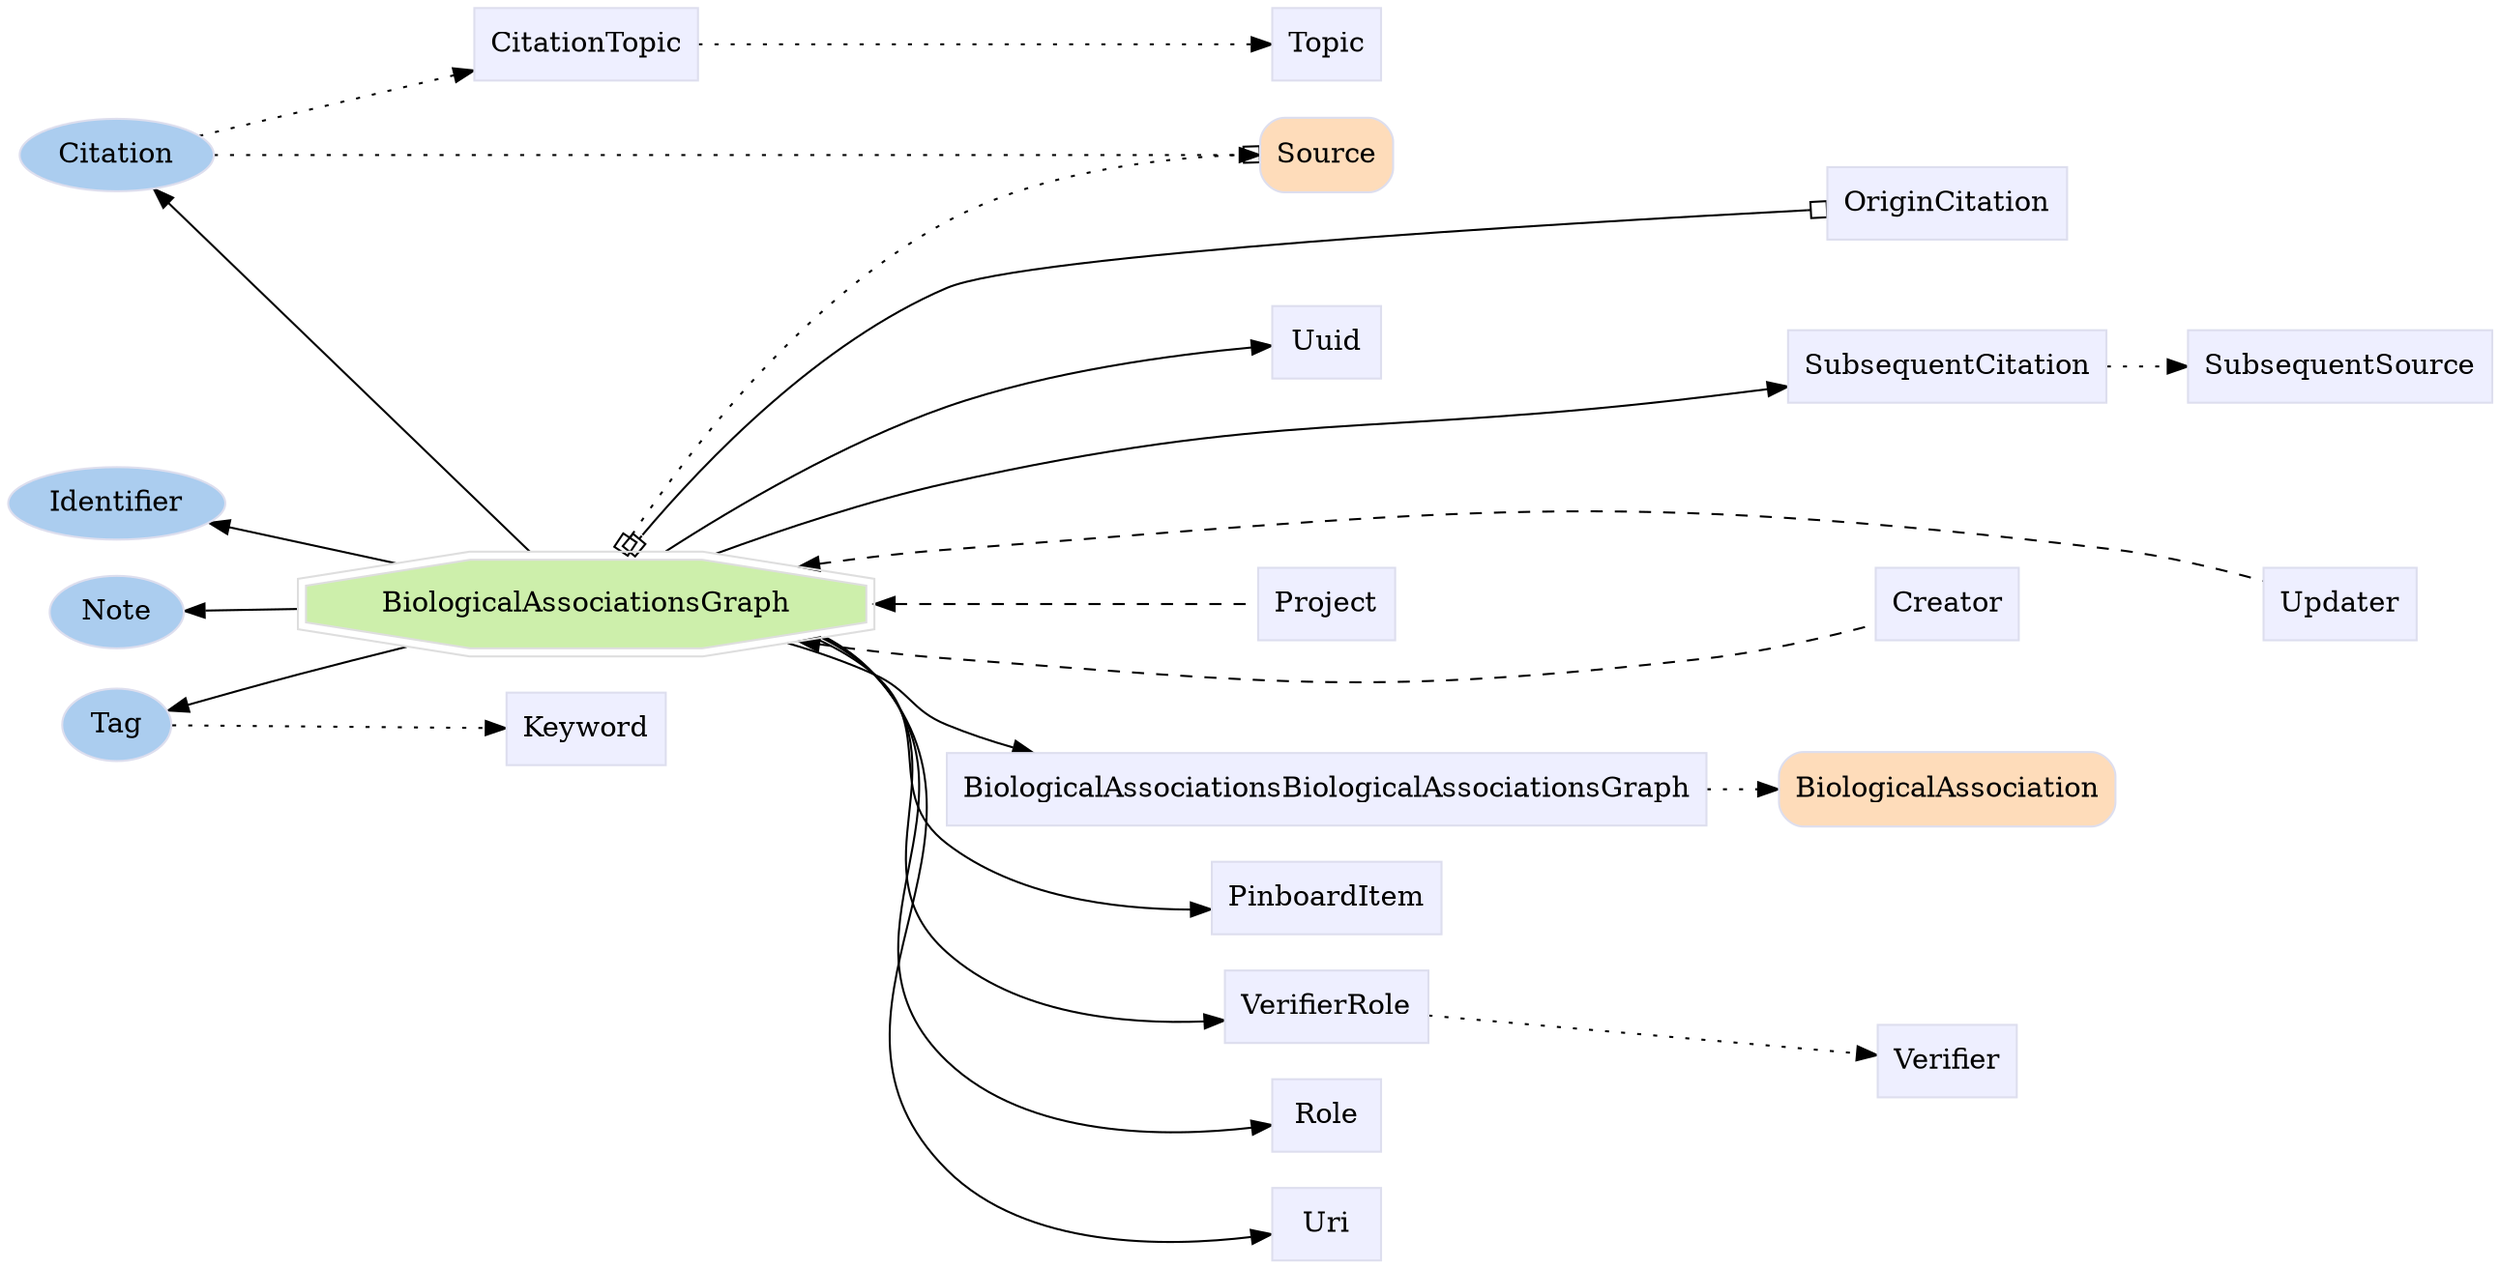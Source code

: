 digraph BiologicalAssociationsGraph {
	graph [bb="0,0,1052.9,622",
		label="",
		outputorder=edgesfirst,
		rankdir=LR
	];
	node [label="\N"];
	subgraph annotator_cluster {
		graph [rank=min];
		Citation	[color="#dddeee",
			fillcolor="#abcdef",
			group=annotator,
			height=0.5,
			href="/develop/Data/models.html#citation",
			label=Citation,
			pos="45.21,549",
			shape=oval,
			style=filled,
			target=_top,
			width=1.1279];
		Identifier	[color="#dddeee",
			fillcolor="#abcdef",
			group=annotator,
			height=0.5,
			href="/develop/Data/models.html#identifier",
			label=Identifier,
			pos="45.21,378",
			shape=oval,
			style=filled,
			target=_top,
			width=1.2558];
		Tag	[color="#dddeee",
			fillcolor="#abcdef",
			group=annotator,
			height=0.5,
			href="/develop/Data/models.html#tag",
			label=Tag,
			pos="45.21,269",
			shape=oval,
			style=filled,
			target=_top,
			width=0.75];
		Note	[color="#dddeee",
			fillcolor="#abcdef",
			group=annotator,
			height=0.5,
			href="/develop/Data/models.html#note",
			label=Note,
			pos="45.21,324",
			shape=oval,
			style=filled,
			target=_top,
			width=0.80088];
	}
	subgraph core {
		BiologicalAssociation	[color="#dddeee",
			fillcolor="#fedcba",
			group=core,
			height=0.51389,
			href="/develop/Data/models.html#biological-association",
			label=BiologicalAssociation,
			pos="833.19,234",
			shape=Mrecord,
			style=filled,
			target=_top,
			width=1.8889];
		Source	[color="#dddeee",
			fillcolor="#fedcba",
			group=core,
			height=0.51389,
			href="/develop/Data/models.html#source",
			label=Source,
			pos="579.07,549",
			shape=Mrecord,
			style=filled,
			target=_top,
			width=0.75];
	}
	subgraph supporting {
		BiologicalAssociationsGraph	[color="#dedede",
			fillcolor="#cdefab",
			group=target,
			height=0.61111,
			href="/develop/Data/models.html#biological-associations-graph",
			label=BiologicalAssociationsGraph,
			pos="259.68,326",
			shape=doubleoctagon,
			style=filled,
			target=_top,
			width=3.7017];
		BiologicalAssociationsBiologicalAssociationsGraph	[color="#dddeee",
			fillcolor="#eeefff",
			group=supporting,
			height=0.5,
			href="/develop/Data/models.html#biological-associations-biological-associations-graph",
			label=BiologicalAssociationsBiologicalAssociationsGraph,
			pos="579.07,234",
			shape=box,
			style=filled,
			target=_top,
			width=4.1701];
		CitationTopic	[color="#dddeee",
			fillcolor="#eeefff",
			group=supporting,
			height=0.5,
			href="/develop/Data/models.html#citation-topic",
			label=CitationTopic,
			pos="259.68,604",
			shape=box,
			style=filled,
			target=_top,
			width=1.2639];
		Keyword	[color="#dddeee",
			fillcolor="#eeefff",
			group=supporting,
			height=0.5,
			href="/develop/Data/models.html#keyword",
			label=Keyword,
			pos="259.68,268",
			shape=box,
			style=filled,
			target=_top,
			width=0.92014];
		PinboardItem	[color="#dddeee",
			fillcolor="#eeefff",
			group=supporting,
			height=0.5,
			href="/develop/Data/models.html#pinboard-item",
			label=PinboardItem,
			pos="579.07,180",
			shape=box,
			style=filled,
			target=_top,
			width=1.2535];
		Role	[color="#dddeee",
			fillcolor="#eeefff",
			group=supporting,
			height=0.5,
			href="/develop/Data/models.html#role",
			label=Role,
			pos="579.07,72",
			shape=box,
			style=filled,
			target=_top,
			width=0.75];
		SubsequentCitation	[color="#dddeee",
			fillcolor="#eeefff",
			group=supporting,
			height=0.5,
			href="/develop/Data/models.html#subsequent-citation",
			label=SubsequentCitation,
			pos="833.19,456",
			shape=box,
			style=filled,
			target=_top,
			width=1.691];
		SubsequentSource	[color="#dddeee",
			fillcolor="#eeefff",
			group=supporting,
			height=0.5,
			href="/develop/Data/models.html#subsequent-source",
			label=SubsequentSource,
			pos="995.07,456",
			shape=box,
			style=filled,
			target=_top,
			width=1.6076];
		Topic	[color="#dddeee",
			fillcolor="#eeefff",
			group=supporting,
			height=0.5,
			href="/develop/Data/models.html#topic",
			label=Topic,
			pos="579.07,604",
			shape=box,
			style=filled,
			target=_top,
			width=0.75];
		Uri	[color="#dddeee",
			fillcolor="#eeefff",
			group=supporting,
			height=0.5,
			href="/develop/Data/models.html#uri",
			label=Uri,
			pos="579.07,18",
			shape=box,
			style=filled,
			target=_top,
			width=0.75];
		Uuid	[color="#dddeee",
			fillcolor="#eeefff",
			group=supporting,
			height=0.5,
			href="/develop/Data/models.html#uuid",
			label=Uuid,
			pos="579.07,456",
			shape=box,
			style=filled,
			target=_top,
			width=0.75];
		VerifierRole	[color="#dddeee",
			fillcolor="#eeefff",
			group=supporting,
			height=0.5,
			href="/develop/Data/models.html#verifier-role",
			label=VerifierRole,
			pos="579.07,126",
			shape=box,
			style=filled,
			target=_top,
			width=1.1493];
		Verifier	[color="#dddeee",
			fillcolor="#eeefff",
			group=supporting,
			height=0.5,
			href="/develop/Data/models.html#verifier",
			label=Verifier,
			pos="833.19,99",
			shape=box,
			style=filled,
			target=_top,
			width=0.79514];
		Creator	[color="#dddeee",
			fillcolor="#eeefff",
			group=supporting,
			height=0.5,
			href="/develop/Data/models.html#creator",
			label=Creator,
			pos="833.19,326",
			shape=box,
			style=filled,
			target=_top,
			width=0.78472];
		Project	[color="#dddeee",
			fillcolor="#eeefff",
			group=supporting,
			height=0.5,
			href="/develop/Data/models.html#project",
			label=Project,
			pos="579.07,326",
			shape=box,
			style=filled,
			target=_top,
			width=0.75347];
		Updater	[color="#dddeee",
			fillcolor="#eeefff",
			group=supporting,
			height=0.5,
			href="/develop/Data/models.html#updater",
			label=Updater,
			pos="995.07,326",
			shape=box,
			style=filled,
			target=_top,
			width=0.82639];
		OriginCitation	[color="#dddeee",
			fillcolor="#eeefff",
			group=supporting,
			height=0.5,
			href="/develop/Data/models.html#origin-citation",
			label=OriginCitation,
			pos="833.19,525",
			shape=box,
			style=filled,
			target=_top,
			width=1.316];
	}
	Citation -> Source	[pos="e,551.65,549 86.185,549 185.67,549 443.35,549 540.37,549",
		style=dotted];
	Citation -> CitationTopic	[pos="e,213.72,592.36 80.82,557.96 113.78,566.49 163.97,579.48 202.64,589.49",
		style=dotted];
	Tag -> Keyword	[pos="e,226.3,268.15 72.69,268.88 108.28,268.71 172.01,268.41 214.82,268.21",
		style=dotted];
	Source -> SubsequentCitation	[pos="e,782.05,474.49 606.1,539.4 644.82,525.11 718.7,497.86 771.47,478.4",
		style=invis];
	Source -> OriginCitation	[pos="e,785.4,529.45 606.1,546.52 645.48,542.77 721.22,535.56 774.14,530.53",
		style=invis];
	BiologicalAssociationsGraph -> Citation	[pos="e,62.18,532.24 237.27,348.48 197.28,390.44 111.55,480.42 69.896,524.14"];
	BiologicalAssociationsGraph -> Identifier	[pos="e,84.195,368.7 180.98,345.02 152.25,352.05 120.51,359.82 95.054,366.05"];
	BiologicalAssociationsGraph -> Tag	[pos="e,69.569,277.14 175.86,307.71 159.42,303.76 142.32,299.43 126.42,295 111.18,290.75 94.504,285.45 80.328,280.75"];
	BiologicalAssociationsGraph -> Note	[pos="e,74.424,324.27 126.19,324.75 111.6,324.62 97.715,324.48 85.73,324.37"];
	BiologicalAssociationsGraph -> Source	[arrowhead=obox,
		arrowtail=obox,
		dir=both,
		pos="s,273.69,348.27 e,551.76,548.05 279.22,357.13 306.44,399.95 361.37,476.24 428.94,516 463.74,536.48 509.91,544.27 541.61,547.22",
		style=dotted];
	BiologicalAssociationsGraph -> BiologicalAssociationsBiologicalAssociationsGraph	[pos="e,464.64,252.45 354.99,309.41 368.07,305.54 381.07,300.79 392.94,295 411.4,285.99 410.4,274.84 428.94,266 436.84,262.24 445.19,258.91 \
453.73,255.97"];
	BiologicalAssociationsGraph -> PinboardItem	[pos="e,533.64,177.3 366.98,311 376.37,306.83 385.23,301.58 392.94,295 425.09,267.57 396.11,233.6 428.94,207 454.87,186 491.7,179.18 522.27,\
177.64"];
	BiologicalAssociationsGraph -> Role	[pos="e,551.66,68.561 370.68,311.46 378.93,307.15 386.52,301.75 392.94,295 454.03,230.87 366.24,161.55 428.94,99 457.85,70.162 506.52,\
66.367 540.36,67.849"];
	BiologicalAssociationsGraph -> SubsequentCitation	[pos="e,772.01,438.99 314.4,348.26 347.02,361 389.8,376.32 428.94,386 559.81,418.36 597.05,402.31 729.19,429 739.55,431.09 750.41,433.6 \
761.04,436.22"];
	BiologicalAssociationsGraph -> Uri	[pos="e,551.75,14.394 371.27,311.56 379.34,307.22 386.73,301.78 392.94,295 468.78,212.24 351.01,125.8 428.94,45 457.37,15.525 506.36,11.91 \
540.39,13.606"];
	BiologicalAssociationsGraph -> Uuid	[pos="e,551.75,452.91 292.03,348.35 324.72,370.65 378.19,404.35 428.94,424 465.62,438.2 509.93,446.69 540.68,451.32"];
	BiologicalAssociationsGraph -> VerifierRole	[pos="e,537.38,122.21 369.57,311.31 378.16,307.04 386.13,301.69 392.94,295 439.39,249.38 381.34,197.42 428.94,153 454.64,129.02 494.13,\
122.72 526.02,122.17"];
	BiologicalAssociationsGraph -> Creator	[dir=back,
		pos="s,351.18,308.77 362.48,307 384.33,303.67 407.34,300.72 428.94,299 561.96,288.4 596.84,281.94 729.19,299 755.23,302.36 784.07,310.3 \
804.6,316.7",
		style=dashed];
	BiologicalAssociationsGraph -> Project	[dir=back,
		pos="s,392.98,326 404.48,326 460.33,326 518.67,326 551.48,326",
		style=dashed];
	BiologicalAssociationsGraph -> Updater	[dir=back,
		pos="s,351.18,343.23 362.48,345 384.33,348.33 407.34,351.28 428.94,353 638.17,369.68 693.4,382.59 901.19,353 922.97,349.9 946.78,342.9 \
964.84,336.81",
		style=dashed];
	BiologicalAssociationsGraph -> OriginCitation	[arrowhead=obox,
		arrowtail=obox,
		dir=both,
		pos="s,276.81,348.46 e,785.41,523.84 282.94,356.42 311.95,393.44 366.4,454.52 428.94,483 489.22,510.45 678.8,520.24 775,523.5"];
	BiologicalAssociationsBiologicalAssociationsGraph -> BiologicalAssociation	[pos="e,764.83,234 729.64,234 737.74,234 745.7,234 753.39,234",
		style=dotted];
	CitationTopic -> Topic	[pos="e,551.62,604 305.48,604 368.31,604 481.47,604 540.27,604",
		style=dotted];
	Role -> Verifier	[pos="e,804.39,96.023 606.1,74.788 650.45,79.538 740.92,89.226 792.97,94.799",
		style=invis];
	SubsequentCitation -> SubsequentSource	[pos="e,936.92,456 894.18,456 904.46,456 915.21,456 925.69,456",
		style=dotted];
	VerifierRole -> Verifier	[pos="e,804.34,101.98 620.86,121.63 668.39,116.54 746.39,108.19 793.16,103.18",
		style=dotted];
	Creator -> Updater	[pos="e,965.05,326 861.68,326 887.02,326 924.96,326 953.74,326",
		style=invis];
	Project -> Creator	[pos="e,804.52,326 606.57,326 651.14,326 741.3,326 793.14,326",
		style=invis];
}
